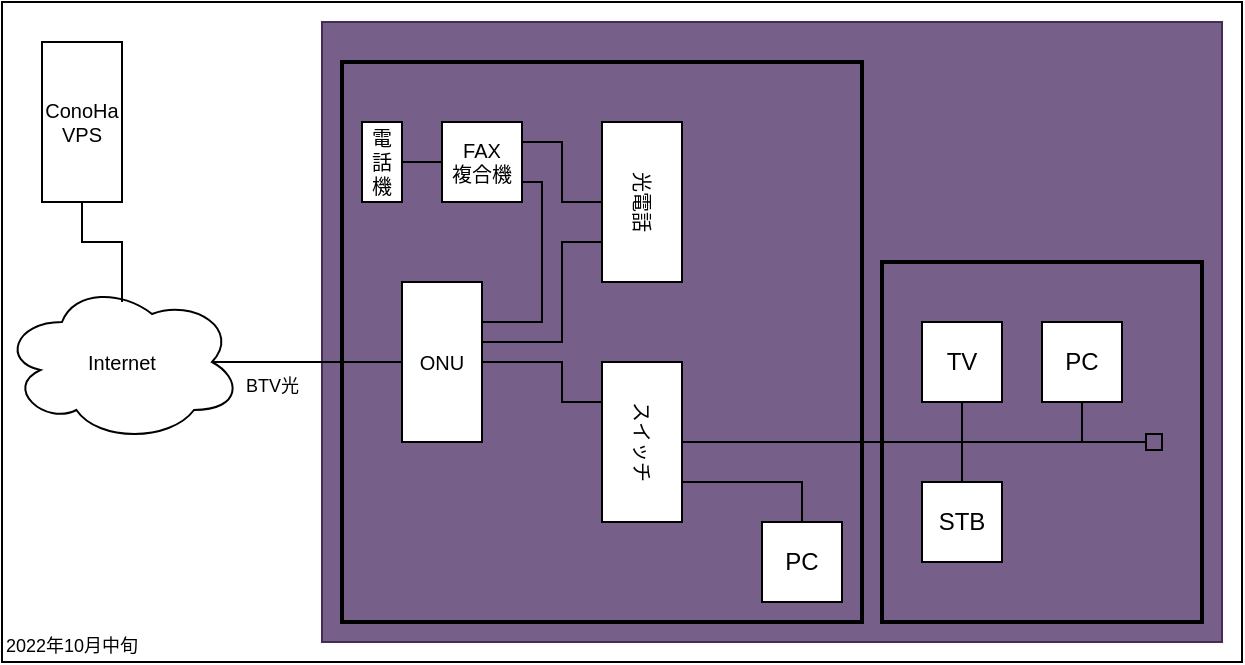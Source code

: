 <mxfile version="23.1.5" type="device">
  <diagram name="ページ1" id="YuJUD3v-lC4tBk_issCE">
    <mxGraphModel dx="757" dy="566" grid="1" gridSize="10" guides="1" tooltips="1" connect="1" arrows="1" fold="1" page="1" pageScale="1" pageWidth="827" pageHeight="1169" math="0" shadow="0">
      <root>
        <mxCell id="0" />
        <mxCell id="1" parent="0" />
        <mxCell id="edahv0hC9N-l4Pk8auLt-33" value="" style="rounded=0;whiteSpace=wrap;html=1;fillColor=none;" vertex="1" parent="1">
          <mxGeometry x="20" y="100" width="620" height="330" as="geometry" />
        </mxCell>
        <mxCell id="edahv0hC9N-l4Pk8auLt-30" value="" style="rounded=0;whiteSpace=wrap;html=1;fillColor=#76608a;strokeColor=#432D57;fontColor=#ffffff;" vertex="1" parent="1">
          <mxGeometry x="180" y="110" width="450" height="310" as="geometry" />
        </mxCell>
        <mxCell id="edahv0hC9N-l4Pk8auLt-2" value="" style="ellipse;shape=cloud;whiteSpace=wrap;html=1;" vertex="1" parent="1">
          <mxGeometry x="20" y="240" width="120" height="80" as="geometry" />
        </mxCell>
        <mxCell id="edahv0hC9N-l4Pk8auLt-13" style="edgeStyle=orthogonalEdgeStyle;rounded=0;orthogonalLoop=1;jettySize=auto;html=1;entryX=1;entryY=0.75;entryDx=0;entryDy=0;endArrow=none;endFill=0;curved=0;" edge="1" parent="1" source="edahv0hC9N-l4Pk8auLt-3" target="edahv0hC9N-l4Pk8auLt-11">
          <mxGeometry relative="1" as="geometry">
            <Array as="points">
              <mxPoint x="290" y="260" />
              <mxPoint x="290" y="190" />
            </Array>
          </mxGeometry>
        </mxCell>
        <mxCell id="edahv0hC9N-l4Pk8auLt-3" value="ONU" style="rounded=0;whiteSpace=wrap;html=1;fontSize=10;" vertex="1" parent="1">
          <mxGeometry x="220" y="240" width="40" height="80" as="geometry" />
        </mxCell>
        <mxCell id="edahv0hC9N-l4Pk8auLt-4" style="edgeStyle=orthogonalEdgeStyle;rounded=0;orthogonalLoop=1;jettySize=auto;html=1;entryX=0.875;entryY=0.5;entryDx=0;entryDy=0;entryPerimeter=0;endArrow=none;endFill=0;" edge="1" parent="1" source="edahv0hC9N-l4Pk8auLt-3" target="edahv0hC9N-l4Pk8auLt-2">
          <mxGeometry relative="1" as="geometry" />
        </mxCell>
        <mxCell id="edahv0hC9N-l4Pk8auLt-6" style="edgeStyle=orthogonalEdgeStyle;rounded=0;orthogonalLoop=1;jettySize=auto;html=1;endArrow=none;endFill=0;curved=0;strokeColor=default;" edge="1" parent="1" source="edahv0hC9N-l4Pk8auLt-5">
          <mxGeometry relative="1" as="geometry">
            <mxPoint x="260" y="290" as="targetPoint" />
            <Array as="points">
              <mxPoint x="300" y="300" />
              <mxPoint x="300" y="280" />
              <mxPoint x="260" y="280" />
            </Array>
          </mxGeometry>
        </mxCell>
        <mxCell id="edahv0hC9N-l4Pk8auLt-20" style="edgeStyle=orthogonalEdgeStyle;rounded=0;orthogonalLoop=1;jettySize=auto;html=1;entryX=0.5;entryY=0;entryDx=0;entryDy=0;endArrow=none;endFill=0;" edge="1" parent="1" source="edahv0hC9N-l4Pk8auLt-5" target="edahv0hC9N-l4Pk8auLt-18">
          <mxGeometry relative="1" as="geometry">
            <Array as="points">
              <mxPoint x="420" y="340" />
            </Array>
          </mxGeometry>
        </mxCell>
        <mxCell id="edahv0hC9N-l4Pk8auLt-21" style="edgeStyle=orthogonalEdgeStyle;rounded=0;orthogonalLoop=1;jettySize=auto;html=1;endArrow=box;endFill=0;" edge="1" parent="1" source="edahv0hC9N-l4Pk8auLt-5">
          <mxGeometry relative="1" as="geometry">
            <mxPoint x="600" y="320" as="targetPoint" />
          </mxGeometry>
        </mxCell>
        <mxCell id="edahv0hC9N-l4Pk8auLt-5" value="" style="rounded=0;whiteSpace=wrap;html=1;horizontal=0;" vertex="1" parent="1">
          <mxGeometry x="320" y="280" width="40" height="80" as="geometry" />
        </mxCell>
        <mxCell id="edahv0hC9N-l4Pk8auLt-8" style="edgeStyle=orthogonalEdgeStyle;rounded=0;orthogonalLoop=1;jettySize=auto;html=1;endArrow=none;endFill=0;curved=0;" edge="1" parent="1" source="edahv0hC9N-l4Pk8auLt-7">
          <mxGeometry relative="1" as="geometry">
            <mxPoint x="260" y="270" as="targetPoint" />
            <Array as="points">
              <mxPoint x="300" y="220" />
              <mxPoint x="300" y="270" />
              <mxPoint x="260" y="270" />
            </Array>
          </mxGeometry>
        </mxCell>
        <mxCell id="edahv0hC9N-l4Pk8auLt-12" style="edgeStyle=orthogonalEdgeStyle;rounded=0;orthogonalLoop=1;jettySize=auto;html=1;entryX=1;entryY=0.5;entryDx=0;entryDy=0;endArrow=none;endFill=0;" edge="1" parent="1" source="edahv0hC9N-l4Pk8auLt-7" target="edahv0hC9N-l4Pk8auLt-11">
          <mxGeometry relative="1" as="geometry">
            <Array as="points">
              <mxPoint x="300" y="200" />
              <mxPoint x="300" y="170" />
              <mxPoint x="280" y="170" />
            </Array>
          </mxGeometry>
        </mxCell>
        <mxCell id="edahv0hC9N-l4Pk8auLt-7" value="" style="rounded=0;whiteSpace=wrap;html=1;horizontal=0;labelPosition=center;verticalLabelPosition=middle;align=center;verticalAlign=middle;direction=west;flipH=0;flipV=1;" vertex="1" parent="1">
          <mxGeometry x="320" y="160" width="40" height="80" as="geometry" />
        </mxCell>
        <mxCell id="edahv0hC9N-l4Pk8auLt-9" value="光電話" style="text;html=1;align=center;verticalAlign=middle;whiteSpace=wrap;rounded=0;horizontal=1;rotation=90;spacingLeft=0;direction=east;flipH=1;flipV=1;fontSize=10;" vertex="1" parent="1">
          <mxGeometry x="310" y="185" width="60" height="30" as="geometry" />
        </mxCell>
        <mxCell id="edahv0hC9N-l4Pk8auLt-10" value="スイッチ" style="text;html=1;align=center;verticalAlign=middle;whiteSpace=wrap;rounded=0;horizontal=1;rotation=90;spacingLeft=0;direction=east;flipH=1;flipV=1;fontSize=10;" vertex="1" parent="1">
          <mxGeometry x="310" y="305" width="60" height="30" as="geometry" />
        </mxCell>
        <mxCell id="edahv0hC9N-l4Pk8auLt-15" style="edgeStyle=orthogonalEdgeStyle;rounded=0;orthogonalLoop=1;jettySize=auto;html=1;exitX=0;exitY=0.5;exitDx=0;exitDy=0;entryX=1;entryY=0.5;entryDx=0;entryDy=0;endArrow=none;endFill=0;" edge="1" parent="1" source="edahv0hC9N-l4Pk8auLt-11" target="edahv0hC9N-l4Pk8auLt-14">
          <mxGeometry relative="1" as="geometry" />
        </mxCell>
        <mxCell id="edahv0hC9N-l4Pk8auLt-11" value="FAX&lt;br style=&quot;font-size: 10px;&quot;&gt;複合機" style="rounded=0;whiteSpace=wrap;html=1;fontSize=10;" vertex="1" parent="1">
          <mxGeometry x="240" y="160" width="40" height="40" as="geometry" />
        </mxCell>
        <mxCell id="edahv0hC9N-l4Pk8auLt-14" value="電話機" style="rounded=0;whiteSpace=wrap;html=1;fontSize=10;" vertex="1" parent="1">
          <mxGeometry x="200" y="160" width="20" height="40" as="geometry" />
        </mxCell>
        <mxCell id="edahv0hC9N-l4Pk8auLt-16" value="Internet" style="text;html=1;align=center;verticalAlign=middle;whiteSpace=wrap;rounded=0;fontSize=10;" vertex="1" parent="1">
          <mxGeometry x="50" y="265" width="60" height="30" as="geometry" />
        </mxCell>
        <mxCell id="edahv0hC9N-l4Pk8auLt-17" value="BTV光" style="text;html=1;align=left;verticalAlign=top;whiteSpace=wrap;rounded=0;fontSize=9;" vertex="1" parent="1">
          <mxGeometry x="140" y="280" width="40" height="20" as="geometry" />
        </mxCell>
        <mxCell id="edahv0hC9N-l4Pk8auLt-18" value="PC" style="rounded=0;whiteSpace=wrap;html=1;" vertex="1" parent="1">
          <mxGeometry x="400" y="360" width="40" height="40" as="geometry" />
        </mxCell>
        <mxCell id="edahv0hC9N-l4Pk8auLt-23" style="edgeStyle=orthogonalEdgeStyle;rounded=0;orthogonalLoop=1;jettySize=auto;html=1;endArrow=none;endFill=0;" edge="1" parent="1" source="edahv0hC9N-l4Pk8auLt-22">
          <mxGeometry relative="1" as="geometry">
            <mxPoint x="500" y="320.0" as="targetPoint" />
          </mxGeometry>
        </mxCell>
        <mxCell id="edahv0hC9N-l4Pk8auLt-22" value="TV" style="rounded=0;whiteSpace=wrap;html=1;" vertex="1" parent="1">
          <mxGeometry x="480" y="260" width="40" height="40" as="geometry" />
        </mxCell>
        <mxCell id="edahv0hC9N-l4Pk8auLt-25" style="edgeStyle=orthogonalEdgeStyle;rounded=0;orthogonalLoop=1;jettySize=auto;html=1;endArrow=none;endFill=0;" edge="1" parent="1" source="edahv0hC9N-l4Pk8auLt-24">
          <mxGeometry relative="1" as="geometry">
            <mxPoint x="500" y="320.0" as="targetPoint" />
          </mxGeometry>
        </mxCell>
        <mxCell id="edahv0hC9N-l4Pk8auLt-24" value="STB" style="rounded=0;whiteSpace=wrap;html=1;" vertex="1" parent="1">
          <mxGeometry x="480" y="340" width="40" height="40" as="geometry" />
        </mxCell>
        <mxCell id="edahv0hC9N-l4Pk8auLt-27" style="edgeStyle=orthogonalEdgeStyle;rounded=0;orthogonalLoop=1;jettySize=auto;html=1;endArrow=none;endFill=0;" edge="1" parent="1" source="edahv0hC9N-l4Pk8auLt-26">
          <mxGeometry relative="1" as="geometry">
            <mxPoint x="560" y="320.0" as="targetPoint" />
          </mxGeometry>
        </mxCell>
        <mxCell id="edahv0hC9N-l4Pk8auLt-26" value="PC" style="rounded=0;whiteSpace=wrap;html=1;" vertex="1" parent="1">
          <mxGeometry x="540" y="260" width="40" height="40" as="geometry" />
        </mxCell>
        <mxCell id="edahv0hC9N-l4Pk8auLt-28" value="" style="rounded=0;whiteSpace=wrap;html=1;fillColor=none;strokeWidth=2;" vertex="1" parent="1">
          <mxGeometry x="460" y="230" width="160" height="180" as="geometry" />
        </mxCell>
        <mxCell id="edahv0hC9N-l4Pk8auLt-29" value="" style="rounded=0;whiteSpace=wrap;html=1;fillColor=none;strokeWidth=2;perimeterSpacing=0;" vertex="1" parent="1">
          <mxGeometry x="190" y="130" width="260" height="280" as="geometry" />
        </mxCell>
        <mxCell id="edahv0hC9N-l4Pk8auLt-31" value="ConoHa&lt;br style=&quot;font-size: 10px;&quot;&gt;VPS" style="rounded=0;whiteSpace=wrap;html=1;fontSize=10;" vertex="1" parent="1">
          <mxGeometry x="40" y="120" width="40" height="80" as="geometry" />
        </mxCell>
        <mxCell id="edahv0hC9N-l4Pk8auLt-32" style="edgeStyle=orthogonalEdgeStyle;rounded=0;orthogonalLoop=1;jettySize=auto;html=1;entryX=0.5;entryY=0.125;entryDx=0;entryDy=0;entryPerimeter=0;endArrow=none;endFill=0;" edge="1" parent="1" source="edahv0hC9N-l4Pk8auLt-31" target="edahv0hC9N-l4Pk8auLt-2">
          <mxGeometry relative="1" as="geometry" />
        </mxCell>
        <mxCell id="edahv0hC9N-l4Pk8auLt-35" value="2022年10月中旬" style="text;html=1;align=left;verticalAlign=top;whiteSpace=wrap;rounded=0;fontSize=9;" vertex="1" parent="1">
          <mxGeometry x="20" y="410" width="70" height="20" as="geometry" />
        </mxCell>
      </root>
    </mxGraphModel>
  </diagram>
</mxfile>
